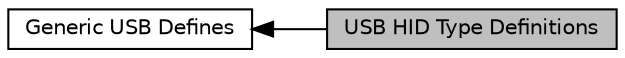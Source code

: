 digraph "USB HID Type Definitions"
{
  edge [fontname="Helvetica",fontsize="10",labelfontname="Helvetica",labelfontsize="10"];
  node [fontname="Helvetica",fontsize="10",shape=record];
  rankdir=LR;
  Node0 [label="USB HID Type Definitions",height=0.2,width=0.4,color="black", fillcolor="grey75", style="filled", fontcolor="black"];
  Node1 [label="Generic USB Defines",height=0.2,width=0.4,color="black", fillcolor="white", style="filled",URL="$group__USB__defines.html",tooltip="Defined Constants and Types for Generic USB. "];
  Node1->Node0 [shape=plaintext, dir="back", style="solid"];
}
